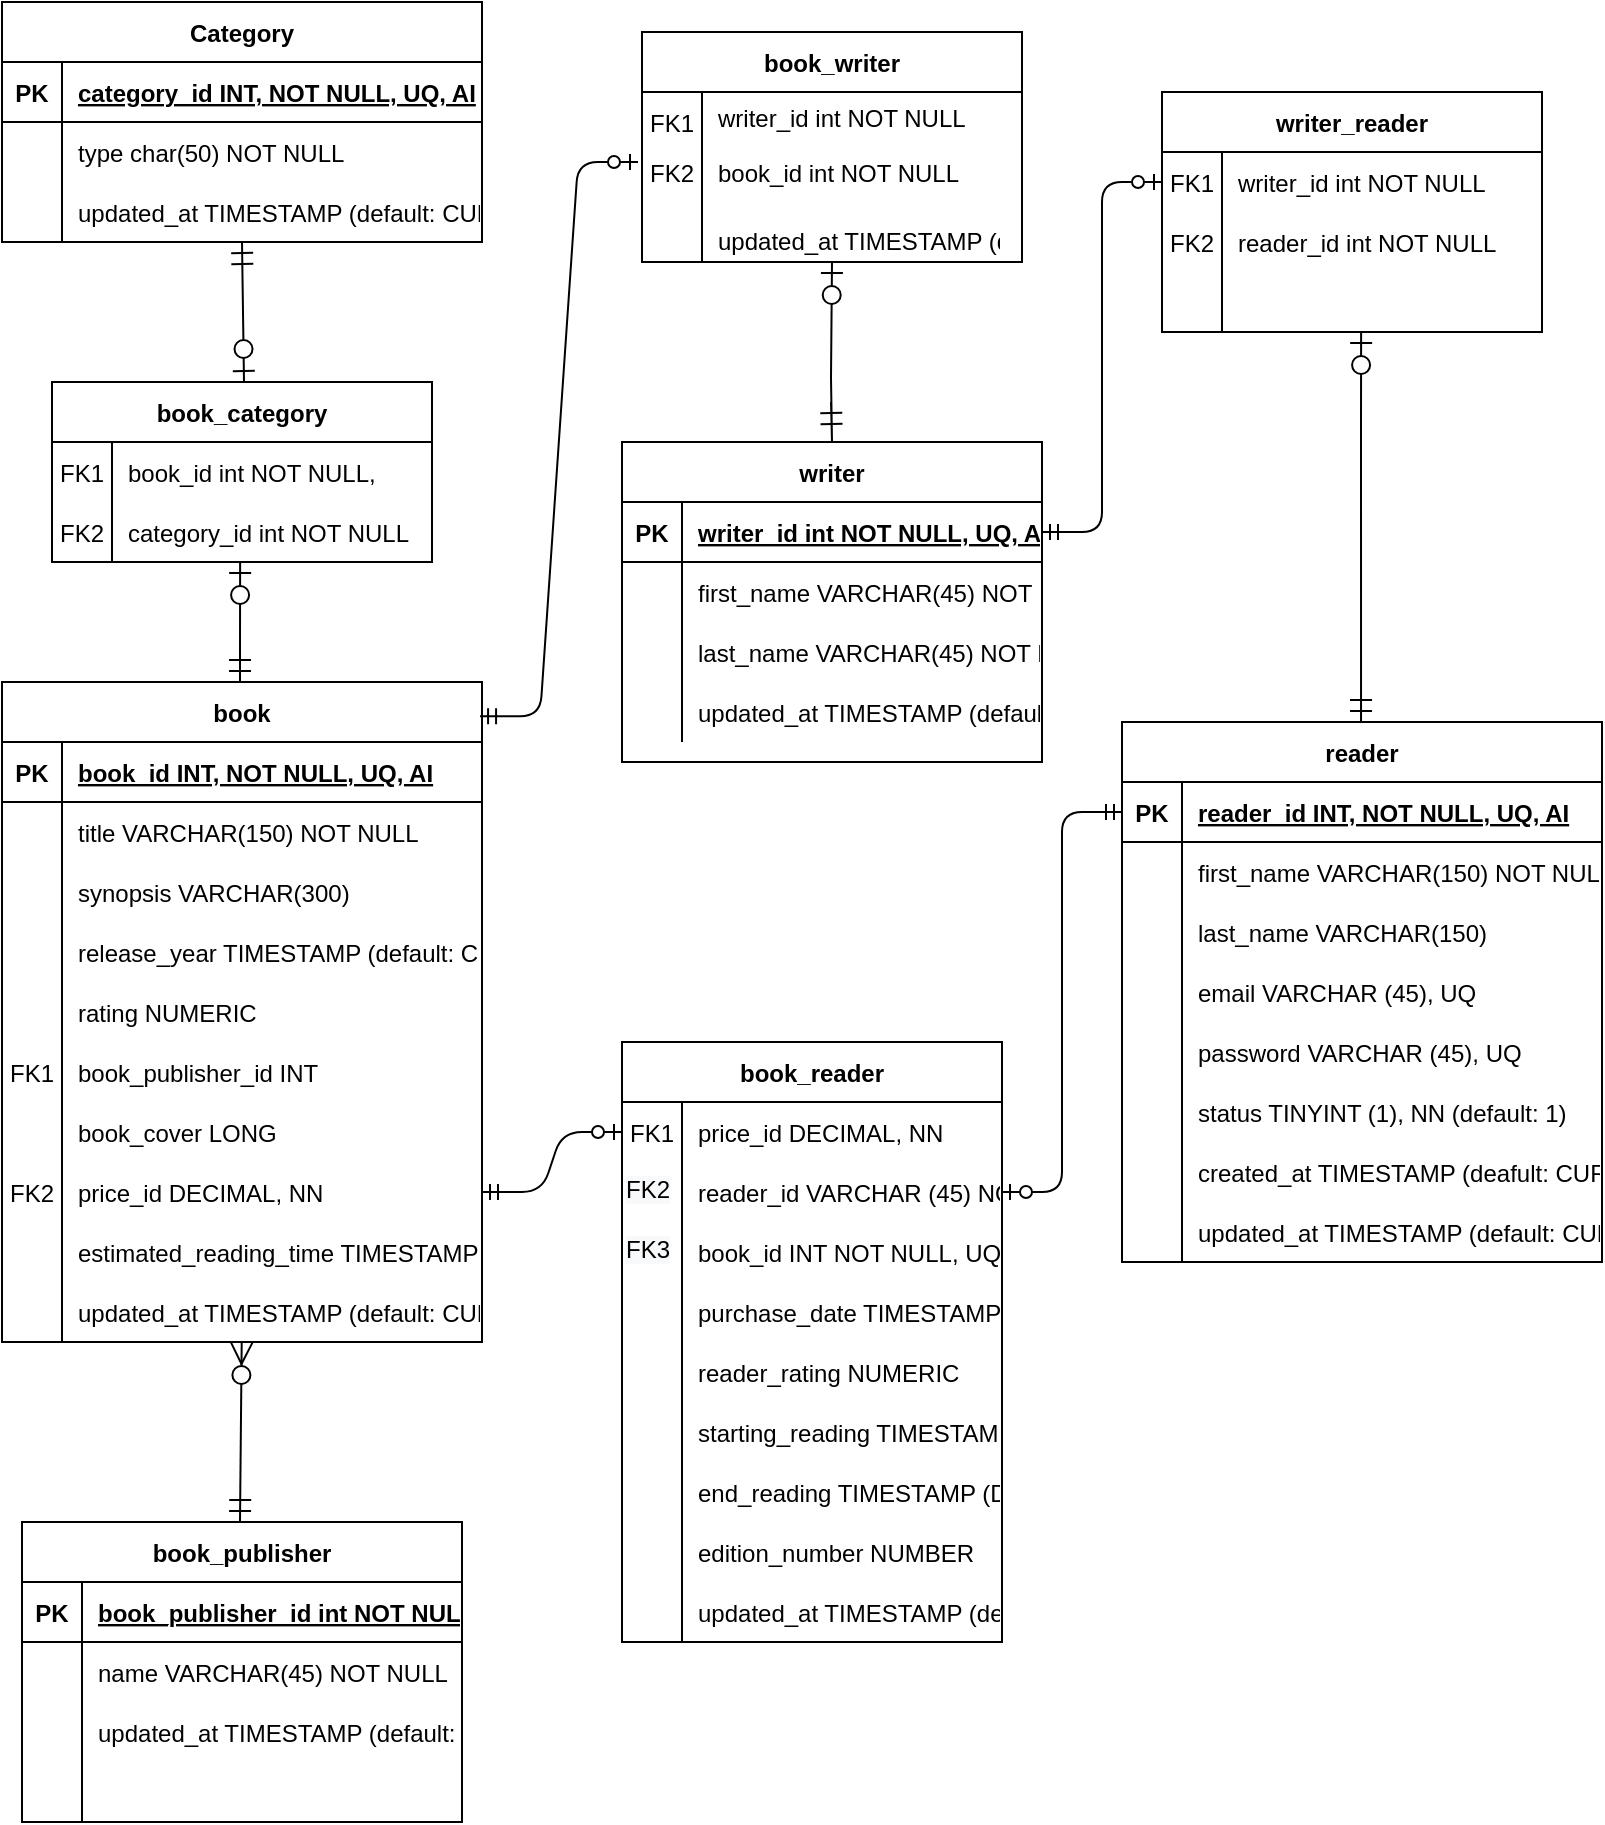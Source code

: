 <mxfile version="14.7.8" type="github">
  <diagram id="R2lEEEUBdFMjLlhIrx00" name="Page-1">
    <mxGraphModel dx="1422" dy="762" grid="1" gridSize="10" guides="1" tooltips="1" connect="1" arrows="1" fold="1" page="1" pageScale="1" pageWidth="850" pageHeight="1100" math="0" shadow="0" extFonts="Permanent Marker^https://fonts.googleapis.com/css?family=Permanent+Marker">
      <root>
        <mxCell id="0" />
        <mxCell id="1" parent="0" />
        <mxCell id="C-vyLk0tnHw3VtMMgP7b-13" value="writer" style="shape=table;startSize=30;container=1;collapsible=1;childLayout=tableLayout;fixedRows=1;rowLines=0;fontStyle=1;align=center;resizeLast=1;" parent="1" vertex="1">
          <mxGeometry x="350" y="260" width="210" height="160" as="geometry" />
        </mxCell>
        <mxCell id="C-vyLk0tnHw3VtMMgP7b-14" value="" style="shape=partialRectangle;collapsible=0;dropTarget=0;pointerEvents=0;fillColor=none;points=[[0,0.5],[1,0.5]];portConstraint=eastwest;top=0;left=0;right=0;bottom=1;" parent="C-vyLk0tnHw3VtMMgP7b-13" vertex="1">
          <mxGeometry y="30" width="210" height="30" as="geometry" />
        </mxCell>
        <mxCell id="C-vyLk0tnHw3VtMMgP7b-15" value="PK" style="shape=partialRectangle;overflow=hidden;connectable=0;fillColor=none;top=0;left=0;bottom=0;right=0;fontStyle=1;" parent="C-vyLk0tnHw3VtMMgP7b-14" vertex="1">
          <mxGeometry width="30" height="30" as="geometry" />
        </mxCell>
        <mxCell id="C-vyLk0tnHw3VtMMgP7b-16" value="writer_id int NOT NULL, UQ, AI" style="shape=partialRectangle;overflow=hidden;connectable=0;fillColor=none;top=0;left=0;bottom=0;right=0;align=left;spacingLeft=6;fontStyle=5;" parent="C-vyLk0tnHw3VtMMgP7b-14" vertex="1">
          <mxGeometry x="30" width="180" height="30" as="geometry" />
        </mxCell>
        <mxCell id="C-vyLk0tnHw3VtMMgP7b-17" value="" style="shape=partialRectangle;collapsible=0;dropTarget=0;pointerEvents=0;fillColor=none;points=[[0,0.5],[1,0.5]];portConstraint=eastwest;top=0;left=0;right=0;bottom=0;" parent="C-vyLk0tnHw3VtMMgP7b-13" vertex="1">
          <mxGeometry y="60" width="210" height="30" as="geometry" />
        </mxCell>
        <mxCell id="C-vyLk0tnHw3VtMMgP7b-18" value="" style="shape=partialRectangle;overflow=hidden;connectable=0;fillColor=none;top=0;left=0;bottom=0;right=0;" parent="C-vyLk0tnHw3VtMMgP7b-17" vertex="1">
          <mxGeometry width="30" height="30" as="geometry" />
        </mxCell>
        <mxCell id="C-vyLk0tnHw3VtMMgP7b-19" value="first_name VARCHAR(45) NOT NULL" style="shape=partialRectangle;overflow=hidden;connectable=0;fillColor=none;top=0;left=0;bottom=0;right=0;align=left;spacingLeft=6;" parent="C-vyLk0tnHw3VtMMgP7b-17" vertex="1">
          <mxGeometry x="30" width="180" height="30" as="geometry" />
        </mxCell>
        <mxCell id="C-vyLk0tnHw3VtMMgP7b-20" value="" style="shape=partialRectangle;collapsible=0;dropTarget=0;pointerEvents=0;fillColor=none;points=[[0,0.5],[1,0.5]];portConstraint=eastwest;top=0;left=0;right=0;bottom=0;" parent="C-vyLk0tnHw3VtMMgP7b-13" vertex="1">
          <mxGeometry y="90" width="210" height="30" as="geometry" />
        </mxCell>
        <mxCell id="C-vyLk0tnHw3VtMMgP7b-21" value="" style="shape=partialRectangle;overflow=hidden;connectable=0;fillColor=none;top=0;left=0;bottom=0;right=0;" parent="C-vyLk0tnHw3VtMMgP7b-20" vertex="1">
          <mxGeometry width="30" height="30" as="geometry" />
        </mxCell>
        <mxCell id="C-vyLk0tnHw3VtMMgP7b-22" value="last_name VARCHAR(45) NOT NULL" style="shape=partialRectangle;overflow=hidden;connectable=0;fillColor=none;top=0;left=0;bottom=0;right=0;align=left;spacingLeft=6;" parent="C-vyLk0tnHw3VtMMgP7b-20" vertex="1">
          <mxGeometry x="30" width="180" height="30" as="geometry" />
        </mxCell>
        <mxCell id="C0fRwAjCjaMEzh7malcR-90" value="" style="shape=partialRectangle;collapsible=0;dropTarget=0;pointerEvents=0;fillColor=none;points=[[0,0.5],[1,0.5]];portConstraint=eastwest;top=0;left=0;right=0;bottom=0;" vertex="1" parent="C-vyLk0tnHw3VtMMgP7b-13">
          <mxGeometry y="120" width="210" height="30" as="geometry" />
        </mxCell>
        <mxCell id="C0fRwAjCjaMEzh7malcR-91" value="" style="shape=partialRectangle;overflow=hidden;connectable=0;fillColor=none;top=0;left=0;bottom=0;right=0;" vertex="1" parent="C0fRwAjCjaMEzh7malcR-90">
          <mxGeometry width="30" height="30" as="geometry" />
        </mxCell>
        <mxCell id="C0fRwAjCjaMEzh7malcR-92" value="updated_at TIMESTAMP (default: CURRENT_TIMESTAMP ON UPDATE CURRENT_TIMESTAMP)" style="shape=partialRectangle;overflow=hidden;connectable=0;fillColor=none;top=0;left=0;bottom=0;right=0;align=left;spacingLeft=6;" vertex="1" parent="C0fRwAjCjaMEzh7malcR-90">
          <mxGeometry x="30" width="180" height="30" as="geometry" />
        </mxCell>
        <mxCell id="C-vyLk0tnHw3VtMMgP7b-23" value="Category" style="shape=table;startSize=30;container=1;collapsible=1;childLayout=tableLayout;fixedRows=1;rowLines=0;fontStyle=1;align=center;resizeLast=1;" parent="1" vertex="1">
          <mxGeometry x="40" y="40" width="240" height="120" as="geometry" />
        </mxCell>
        <mxCell id="C-vyLk0tnHw3VtMMgP7b-24" value="" style="shape=partialRectangle;collapsible=0;dropTarget=0;pointerEvents=0;fillColor=none;points=[[0,0.5],[1,0.5]];portConstraint=eastwest;top=0;left=0;right=0;bottom=1;" parent="C-vyLk0tnHw3VtMMgP7b-23" vertex="1">
          <mxGeometry y="30" width="240" height="30" as="geometry" />
        </mxCell>
        <mxCell id="C-vyLk0tnHw3VtMMgP7b-25" value="PK" style="shape=partialRectangle;overflow=hidden;connectable=0;fillColor=none;top=0;left=0;bottom=0;right=0;fontStyle=1;" parent="C-vyLk0tnHw3VtMMgP7b-24" vertex="1">
          <mxGeometry width="30" height="30" as="geometry" />
        </mxCell>
        <mxCell id="C-vyLk0tnHw3VtMMgP7b-26" value="category_id INT, NOT NULL, UQ, AI" style="shape=partialRectangle;overflow=hidden;connectable=0;fillColor=none;top=0;left=0;bottom=0;right=0;align=left;spacingLeft=6;fontStyle=5;" parent="C-vyLk0tnHw3VtMMgP7b-24" vertex="1">
          <mxGeometry x="30" width="210" height="30" as="geometry" />
        </mxCell>
        <mxCell id="C0fRwAjCjaMEzh7malcR-1" value="" style="shape=partialRectangle;collapsible=0;dropTarget=0;pointerEvents=0;fillColor=none;points=[[0,0.5],[1,0.5]];portConstraint=eastwest;top=0;left=0;right=0;bottom=0;" vertex="1" parent="C-vyLk0tnHw3VtMMgP7b-23">
          <mxGeometry y="60" width="240" height="30" as="geometry" />
        </mxCell>
        <mxCell id="C0fRwAjCjaMEzh7malcR-2" value="" style="shape=partialRectangle;overflow=hidden;connectable=0;fillColor=none;top=0;left=0;bottom=0;right=0;" vertex="1" parent="C0fRwAjCjaMEzh7malcR-1">
          <mxGeometry width="30" height="30" as="geometry" />
        </mxCell>
        <mxCell id="C0fRwAjCjaMEzh7malcR-3" value="type char(50) NOT NULL" style="shape=partialRectangle;overflow=hidden;connectable=0;fillColor=none;top=0;left=0;bottom=0;right=0;align=left;spacingLeft=6;" vertex="1" parent="C0fRwAjCjaMEzh7malcR-1">
          <mxGeometry x="30" width="210" height="30" as="geometry" />
        </mxCell>
        <mxCell id="C-vyLk0tnHw3VtMMgP7b-27" value="" style="shape=partialRectangle;collapsible=0;dropTarget=0;pointerEvents=0;fillColor=none;points=[[0,0.5],[1,0.5]];portConstraint=eastwest;top=0;left=0;right=0;bottom=0;" parent="C-vyLk0tnHw3VtMMgP7b-23" vertex="1">
          <mxGeometry y="90" width="240" height="30" as="geometry" />
        </mxCell>
        <mxCell id="C-vyLk0tnHw3VtMMgP7b-28" value="" style="shape=partialRectangle;overflow=hidden;connectable=0;fillColor=none;top=0;left=0;bottom=0;right=0;" parent="C-vyLk0tnHw3VtMMgP7b-27" vertex="1">
          <mxGeometry width="30" height="30" as="geometry" />
        </mxCell>
        <mxCell id="C-vyLk0tnHw3VtMMgP7b-29" value="updated_at TIMESTAMP (default: CURRENT_TIMESTAMP ON UPDATE CURRENT_TIMESTAMP)" style="shape=partialRectangle;overflow=hidden;connectable=0;fillColor=none;top=0;left=0;bottom=0;right=0;align=left;spacingLeft=6;" parent="C-vyLk0tnHw3VtMMgP7b-27" vertex="1">
          <mxGeometry x="30" width="210" height="30" as="geometry" />
        </mxCell>
        <mxCell id="C0fRwAjCjaMEzh7malcR-4" value="" style="endArrow=ERzeroToOne;startArrow=ERmandOne;endFill=1;startFill=0;exitX=0.516;exitY=1.167;exitDx=0;exitDy=0;exitPerimeter=0;endSize=9;startSize=9;strokeWidth=1;rounded=0;jumpStyle=none;jumpSize=6;targetPerimeterSpacing=1;" edge="1" parent="1">
          <mxGeometry width="100" height="100" relative="1" as="geometry">
            <mxPoint x="160" y="160" as="sourcePoint" />
            <mxPoint x="161" y="230" as="targetPoint" />
          </mxGeometry>
        </mxCell>
        <mxCell id="C0fRwAjCjaMEzh7malcR-5" value="book_category" style="shape=table;startSize=30;container=1;collapsible=1;childLayout=tableLayout;fixedRows=1;rowLines=0;fontStyle=1;align=center;resizeLast=1;" vertex="1" parent="1">
          <mxGeometry x="65" y="230" width="190" height="90" as="geometry" />
        </mxCell>
        <mxCell id="C0fRwAjCjaMEzh7malcR-9" value="" style="shape=partialRectangle;collapsible=0;dropTarget=0;pointerEvents=0;fillColor=none;points=[[0,0.5],[1,0.5]];portConstraint=eastwest;top=0;left=0;right=0;bottom=0;" vertex="1" parent="C0fRwAjCjaMEzh7malcR-5">
          <mxGeometry y="30" width="190" height="30" as="geometry" />
        </mxCell>
        <mxCell id="C0fRwAjCjaMEzh7malcR-10" value="FK1" style="shape=partialRectangle;overflow=hidden;connectable=0;fillColor=none;top=0;left=0;bottom=0;right=0;" vertex="1" parent="C0fRwAjCjaMEzh7malcR-9">
          <mxGeometry width="30" height="30" as="geometry" />
        </mxCell>
        <mxCell id="C0fRwAjCjaMEzh7malcR-11" value="book_id int NOT NULL," style="shape=partialRectangle;overflow=hidden;connectable=0;fillColor=none;top=0;left=0;bottom=0;right=0;align=left;spacingLeft=6;" vertex="1" parent="C0fRwAjCjaMEzh7malcR-9">
          <mxGeometry x="30" width="160" height="30" as="geometry" />
        </mxCell>
        <mxCell id="C0fRwAjCjaMEzh7malcR-12" value="" style="shape=partialRectangle;collapsible=0;dropTarget=0;pointerEvents=0;fillColor=none;points=[[0,0.5],[1,0.5]];portConstraint=eastwest;top=0;left=0;right=0;bottom=0;" vertex="1" parent="C0fRwAjCjaMEzh7malcR-5">
          <mxGeometry y="60" width="190" height="30" as="geometry" />
        </mxCell>
        <mxCell id="C0fRwAjCjaMEzh7malcR-13" value="&#xa;&#xa;&lt;span style=&quot;color: rgb(0, 0, 0); font-family: helvetica; font-size: 12px; font-style: normal; font-weight: 400; letter-spacing: normal; text-align: left; text-indent: 0px; text-transform: none; word-spacing: 0px; background-color: rgb(248, 249, 250); display: inline; float: none;&quot;&gt;category_id int NOT NULL&lt;/span&gt;&#xa;&#xa;" style="shape=partialRectangle;overflow=hidden;connectable=0;fillColor=none;top=0;left=0;bottom=0;right=0;" vertex="1" parent="C0fRwAjCjaMEzh7malcR-12">
          <mxGeometry width="30" height="30" as="geometry" />
        </mxCell>
        <mxCell id="C0fRwAjCjaMEzh7malcR-14" value="category_id int NOT NULL" style="shape=partialRectangle;overflow=hidden;connectable=0;fillColor=none;top=0;left=0;bottom=0;right=0;align=left;spacingLeft=6;" vertex="1" parent="C0fRwAjCjaMEzh7malcR-12">
          <mxGeometry x="30" width="160" height="30" as="geometry" />
        </mxCell>
        <mxCell id="C0fRwAjCjaMEzh7malcR-21" value="FK2" style="shape=partialRectangle;overflow=hidden;connectable=0;fillColor=none;top=0;left=0;bottom=0;right=0;" vertex="1" parent="1">
          <mxGeometry x="65" y="290" width="30" height="30" as="geometry" />
        </mxCell>
        <mxCell id="C0fRwAjCjaMEzh7malcR-22" value="" style="endArrow=ERzeroToOne;startArrow=ERmandOne;endFill=1;startFill=0;endSize=9;startSize=9;strokeWidth=1;rounded=0;jumpStyle=none;jumpSize=6;targetPerimeterSpacing=1;entryX=0.474;entryY=1.067;entryDx=0;entryDy=0;entryPerimeter=0;" edge="1" parent="1">
          <mxGeometry width="100" height="100" relative="1" as="geometry">
            <mxPoint x="159" y="380" as="sourcePoint" />
            <mxPoint x="159.06" y="320.01" as="targetPoint" />
            <Array as="points">
              <mxPoint x="159" y="368" />
            </Array>
          </mxGeometry>
        </mxCell>
        <mxCell id="C0fRwAjCjaMEzh7malcR-30" value="book" style="shape=table;startSize=30;container=1;collapsible=1;childLayout=tableLayout;fixedRows=1;rowLines=0;fontStyle=1;align=center;resizeLast=1;" vertex="1" parent="1">
          <mxGeometry x="40" y="380" width="240" height="330" as="geometry" />
        </mxCell>
        <mxCell id="C0fRwAjCjaMEzh7malcR-31" value="" style="shape=partialRectangle;collapsible=0;dropTarget=0;pointerEvents=0;fillColor=none;points=[[0,0.5],[1,0.5]];portConstraint=eastwest;top=0;left=0;right=0;bottom=1;" vertex="1" parent="C0fRwAjCjaMEzh7malcR-30">
          <mxGeometry y="30" width="240" height="30" as="geometry" />
        </mxCell>
        <mxCell id="C0fRwAjCjaMEzh7malcR-32" value="PK" style="shape=partialRectangle;overflow=hidden;connectable=0;fillColor=none;top=0;left=0;bottom=0;right=0;fontStyle=1;" vertex="1" parent="C0fRwAjCjaMEzh7malcR-31">
          <mxGeometry width="30" height="30" as="geometry" />
        </mxCell>
        <mxCell id="C0fRwAjCjaMEzh7malcR-33" value="book_id INT, NOT NULL, UQ, AI" style="shape=partialRectangle;overflow=hidden;connectable=0;fillColor=none;top=0;left=0;bottom=0;right=0;align=left;spacingLeft=6;fontStyle=5;" vertex="1" parent="C0fRwAjCjaMEzh7malcR-31">
          <mxGeometry x="30" width="210" height="30" as="geometry" />
        </mxCell>
        <mxCell id="C0fRwAjCjaMEzh7malcR-41" value="" style="shape=partialRectangle;collapsible=0;dropTarget=0;pointerEvents=0;fillColor=none;points=[[0,0.5],[1,0.5]];portConstraint=eastwest;top=0;left=0;right=0;bottom=0;" vertex="1" parent="C0fRwAjCjaMEzh7malcR-30">
          <mxGeometry y="60" width="240" height="30" as="geometry" />
        </mxCell>
        <mxCell id="C0fRwAjCjaMEzh7malcR-42" value="" style="shape=partialRectangle;overflow=hidden;connectable=0;fillColor=none;top=0;left=0;bottom=0;right=0;" vertex="1" parent="C0fRwAjCjaMEzh7malcR-41">
          <mxGeometry width="30" height="30" as="geometry" />
        </mxCell>
        <mxCell id="C0fRwAjCjaMEzh7malcR-43" value="title VARCHAR(150) NOT NULL" style="shape=partialRectangle;overflow=hidden;connectable=0;fillColor=none;top=0;left=0;bottom=0;right=0;align=left;spacingLeft=6;" vertex="1" parent="C0fRwAjCjaMEzh7malcR-41">
          <mxGeometry x="30" width="210" height="30" as="geometry" />
        </mxCell>
        <mxCell id="C0fRwAjCjaMEzh7malcR-44" value="" style="shape=partialRectangle;collapsible=0;dropTarget=0;pointerEvents=0;fillColor=none;points=[[0,0.5],[1,0.5]];portConstraint=eastwest;top=0;left=0;right=0;bottom=0;" vertex="1" parent="C0fRwAjCjaMEzh7malcR-30">
          <mxGeometry y="90" width="240" height="30" as="geometry" />
        </mxCell>
        <mxCell id="C0fRwAjCjaMEzh7malcR-45" value="" style="shape=partialRectangle;overflow=hidden;connectable=0;fillColor=none;top=0;left=0;bottom=0;right=0;" vertex="1" parent="C0fRwAjCjaMEzh7malcR-44">
          <mxGeometry width="30" height="30" as="geometry" />
        </mxCell>
        <mxCell id="C0fRwAjCjaMEzh7malcR-46" value="synopsis VARCHAR(300)" style="shape=partialRectangle;overflow=hidden;connectable=0;fillColor=none;top=0;left=0;bottom=0;right=0;align=left;spacingLeft=6;" vertex="1" parent="C0fRwAjCjaMEzh7malcR-44">
          <mxGeometry x="30" width="210" height="30" as="geometry" />
        </mxCell>
        <mxCell id="C0fRwAjCjaMEzh7malcR-47" value="" style="shape=partialRectangle;collapsible=0;dropTarget=0;pointerEvents=0;fillColor=none;points=[[0,0.5],[1,0.5]];portConstraint=eastwest;top=0;left=0;right=0;bottom=0;" vertex="1" parent="C0fRwAjCjaMEzh7malcR-30">
          <mxGeometry y="120" width="240" height="30" as="geometry" />
        </mxCell>
        <mxCell id="C0fRwAjCjaMEzh7malcR-48" value="" style="shape=partialRectangle;overflow=hidden;connectable=0;fillColor=none;top=0;left=0;bottom=0;right=0;" vertex="1" parent="C0fRwAjCjaMEzh7malcR-47">
          <mxGeometry width="30" height="30" as="geometry" />
        </mxCell>
        <mxCell id="C0fRwAjCjaMEzh7malcR-49" value="release_year TIMESTAMP (default: CURRENT_TIMESTAMP)" style="shape=partialRectangle;overflow=hidden;connectable=0;fillColor=none;top=0;left=0;bottom=0;right=0;align=left;spacingLeft=6;" vertex="1" parent="C0fRwAjCjaMEzh7malcR-47">
          <mxGeometry x="30" width="210" height="30" as="geometry" />
        </mxCell>
        <mxCell id="C0fRwAjCjaMEzh7malcR-50" value="" style="shape=partialRectangle;collapsible=0;dropTarget=0;pointerEvents=0;fillColor=none;points=[[0,0.5],[1,0.5]];portConstraint=eastwest;top=0;left=0;right=0;bottom=0;" vertex="1" parent="C0fRwAjCjaMEzh7malcR-30">
          <mxGeometry y="150" width="240" height="30" as="geometry" />
        </mxCell>
        <mxCell id="C0fRwAjCjaMEzh7malcR-51" value="" style="shape=partialRectangle;overflow=hidden;connectable=0;fillColor=none;top=0;left=0;bottom=0;right=0;" vertex="1" parent="C0fRwAjCjaMEzh7malcR-50">
          <mxGeometry width="30" height="30" as="geometry" />
        </mxCell>
        <mxCell id="C0fRwAjCjaMEzh7malcR-52" value="rating NUMERIC" style="shape=partialRectangle;overflow=hidden;connectable=0;fillColor=none;top=0;left=0;bottom=0;right=0;align=left;spacingLeft=6;" vertex="1" parent="C0fRwAjCjaMEzh7malcR-50">
          <mxGeometry x="30" width="210" height="30" as="geometry" />
        </mxCell>
        <mxCell id="C0fRwAjCjaMEzh7malcR-55" value="" style="shape=partialRectangle;collapsible=0;dropTarget=0;pointerEvents=0;fillColor=none;points=[[0,0.5],[1,0.5]];portConstraint=eastwest;top=0;left=0;right=0;bottom=0;" vertex="1" parent="C0fRwAjCjaMEzh7malcR-30">
          <mxGeometry y="180" width="240" height="30" as="geometry" />
        </mxCell>
        <mxCell id="C0fRwAjCjaMEzh7malcR-56" value="" style="shape=partialRectangle;overflow=hidden;connectable=0;fillColor=none;top=0;left=0;bottom=0;right=0;" vertex="1" parent="C0fRwAjCjaMEzh7malcR-55">
          <mxGeometry width="30" height="30" as="geometry" />
        </mxCell>
        <mxCell id="C0fRwAjCjaMEzh7malcR-57" value="book_publisher_id INT" style="shape=partialRectangle;overflow=hidden;connectable=0;fillColor=none;top=0;left=0;bottom=0;right=0;align=left;spacingLeft=6;" vertex="1" parent="C0fRwAjCjaMEzh7malcR-55">
          <mxGeometry x="30" width="210" height="30" as="geometry" />
        </mxCell>
        <mxCell id="C0fRwAjCjaMEzh7malcR-58" value="" style="shape=partialRectangle;collapsible=0;dropTarget=0;pointerEvents=0;fillColor=none;points=[[0,0.5],[1,0.5]];portConstraint=eastwest;top=0;left=0;right=0;bottom=0;" vertex="1" parent="C0fRwAjCjaMEzh7malcR-30">
          <mxGeometry y="210" width="240" height="30" as="geometry" />
        </mxCell>
        <mxCell id="C0fRwAjCjaMEzh7malcR-59" value="" style="shape=partialRectangle;overflow=hidden;connectable=0;fillColor=none;top=0;left=0;bottom=0;right=0;" vertex="1" parent="C0fRwAjCjaMEzh7malcR-58">
          <mxGeometry width="30" height="30" as="geometry" />
        </mxCell>
        <mxCell id="C0fRwAjCjaMEzh7malcR-60" value="book_cover LONG" style="shape=partialRectangle;overflow=hidden;connectable=0;fillColor=none;top=0;left=0;bottom=0;right=0;align=left;spacingLeft=6;" vertex="1" parent="C0fRwAjCjaMEzh7malcR-58">
          <mxGeometry x="30" width="210" height="30" as="geometry" />
        </mxCell>
        <mxCell id="C0fRwAjCjaMEzh7malcR-34" value="" style="shape=partialRectangle;collapsible=0;dropTarget=0;pointerEvents=0;fillColor=none;points=[[0,0.5],[1,0.5]];portConstraint=eastwest;top=0;left=0;right=0;bottom=0;" vertex="1" parent="C0fRwAjCjaMEzh7malcR-30">
          <mxGeometry y="240" width="240" height="30" as="geometry" />
        </mxCell>
        <mxCell id="C0fRwAjCjaMEzh7malcR-35" value="" style="shape=partialRectangle;overflow=hidden;connectable=0;fillColor=none;top=0;left=0;bottom=0;right=0;" vertex="1" parent="C0fRwAjCjaMEzh7malcR-34">
          <mxGeometry width="30" height="30" as="geometry" />
        </mxCell>
        <mxCell id="C0fRwAjCjaMEzh7malcR-36" value="price_id DECIMAL, NN" style="shape=partialRectangle;overflow=hidden;connectable=0;fillColor=none;top=0;left=0;bottom=0;right=0;align=left;spacingLeft=6;" vertex="1" parent="C0fRwAjCjaMEzh7malcR-34">
          <mxGeometry x="30" width="210" height="30" as="geometry" />
        </mxCell>
        <mxCell id="C0fRwAjCjaMEzh7malcR-62" value="" style="shape=partialRectangle;collapsible=0;dropTarget=0;pointerEvents=0;fillColor=none;points=[[0,0.5],[1,0.5]];portConstraint=eastwest;top=0;left=0;right=0;bottom=0;" vertex="1" parent="C0fRwAjCjaMEzh7malcR-30">
          <mxGeometry y="270" width="240" height="30" as="geometry" />
        </mxCell>
        <mxCell id="C0fRwAjCjaMEzh7malcR-63" value="" style="shape=partialRectangle;overflow=hidden;connectable=0;fillColor=none;top=0;left=0;bottom=0;right=0;" vertex="1" parent="C0fRwAjCjaMEzh7malcR-62">
          <mxGeometry width="30" height="30" as="geometry" />
        </mxCell>
        <mxCell id="C0fRwAjCjaMEzh7malcR-64" value="estimated_reading_time TIMESTAMP (default: CURRENT_TIMESTAMP ON UPDATE CURRENT_TIMESTAMP)" style="shape=partialRectangle;overflow=hidden;connectable=0;fillColor=none;top=0;left=0;bottom=0;right=0;align=left;spacingLeft=6;" vertex="1" parent="C0fRwAjCjaMEzh7malcR-62">
          <mxGeometry x="30" width="210" height="30" as="geometry" />
        </mxCell>
        <mxCell id="C0fRwAjCjaMEzh7malcR-37" value="" style="shape=partialRectangle;collapsible=0;dropTarget=0;pointerEvents=0;fillColor=none;points=[[0,0.5],[1,0.5]];portConstraint=eastwest;top=0;left=0;right=0;bottom=0;" vertex="1" parent="C0fRwAjCjaMEzh7malcR-30">
          <mxGeometry y="300" width="240" height="30" as="geometry" />
        </mxCell>
        <mxCell id="C0fRwAjCjaMEzh7malcR-38" value="" style="shape=partialRectangle;overflow=hidden;connectable=0;fillColor=none;top=0;left=0;bottom=0;right=0;" vertex="1" parent="C0fRwAjCjaMEzh7malcR-37">
          <mxGeometry width="30" height="30" as="geometry" />
        </mxCell>
        <mxCell id="C0fRwAjCjaMEzh7malcR-39" value="updated_at TIMESTAMP (default: CURRENT_TIMESTAMP ON UPDATE CURRENT_TIMESTAMP)" style="shape=partialRectangle;overflow=hidden;connectable=0;fillColor=none;top=0;left=0;bottom=0;right=0;align=left;spacingLeft=6;" vertex="1" parent="C0fRwAjCjaMEzh7malcR-37">
          <mxGeometry x="30" width="210" height="30" as="geometry" />
        </mxCell>
        <mxCell id="C0fRwAjCjaMEzh7malcR-54" value="FK1" style="shape=partialRectangle;overflow=hidden;connectable=0;fillColor=none;top=0;left=0;bottom=0;right=0;" vertex="1" parent="1">
          <mxGeometry x="40" y="560" width="30" height="30" as="geometry" />
        </mxCell>
        <mxCell id="C0fRwAjCjaMEzh7malcR-61" value="FK2" style="shape=partialRectangle;overflow=hidden;connectable=0;fillColor=none;top=0;left=0;bottom=0;right=0;" vertex="1" parent="1">
          <mxGeometry x="40" y="620" width="30" height="30" as="geometry" />
        </mxCell>
        <mxCell id="C0fRwAjCjaMEzh7malcR-65" value="" style="edgeStyle=entityRelationEdgeStyle;endArrow=ERzeroToOne;startArrow=ERmandOne;endFill=1;startFill=0;exitX=0.996;exitY=0.052;exitDx=0;exitDy=0;exitPerimeter=0;" edge="1" parent="1" source="C0fRwAjCjaMEzh7malcR-30">
          <mxGeometry width="100" height="100" relative="1" as="geometry">
            <mxPoint x="284" y="399" as="sourcePoint" />
            <mxPoint x="358" y="120" as="targetPoint" />
          </mxGeometry>
        </mxCell>
        <mxCell id="C0fRwAjCjaMEzh7malcR-67" value="&lt;span style=&quot;color: rgb(0 , 0 , 0) ; font-family: &amp;#34;helvetica&amp;#34; ; font-size: 12px ; font-style: normal ; font-weight: 400 ; letter-spacing: normal ; text-align: center ; text-indent: 0px ; text-transform: none ; word-spacing: 0px ; background-color: rgb(248 , 249 , 250) ; display: inline ; float: none&quot;&gt;FK2&lt;/span&gt;" style="text;whiteSpace=wrap;html=1;" vertex="1" parent="1">
          <mxGeometry x="350" y="620" width="30" height="30" as="geometry" />
        </mxCell>
        <mxCell id="C0fRwAjCjaMEzh7malcR-68" value="&lt;span style=&quot;color: rgb(0 , 0 , 0) ; font-family: &amp;#34;helvetica&amp;#34; ; font-size: 12px ; font-style: normal ; font-weight: 400 ; letter-spacing: normal ; text-align: center ; text-indent: 0px ; text-transform: none ; word-spacing: 0px ; background-color: rgb(248 , 249 , 250) ; display: inline ; float: none&quot;&gt;FK3&lt;/span&gt;" style="text;whiteSpace=wrap;html=1;" vertex="1" parent="1">
          <mxGeometry x="350" y="650" width="30" height="30" as="geometry" />
        </mxCell>
        <mxCell id="C0fRwAjCjaMEzh7malcR-74" value="book_writer" style="shape=table;startSize=30;container=1;collapsible=1;childLayout=tableLayout;fixedRows=1;rowLines=0;fontStyle=1;align=center;resizeLast=1;" vertex="1" parent="1">
          <mxGeometry x="360" y="55" width="190" height="115" as="geometry">
            <mxRectangle x="360" y="55" width="100" height="30" as="alternateBounds" />
          </mxGeometry>
        </mxCell>
        <mxCell id="C0fRwAjCjaMEzh7malcR-75" value="" style="shape=partialRectangle;collapsible=0;dropTarget=0;pointerEvents=0;fillColor=none;points=[[0,0.5],[1,0.5]];portConstraint=eastwest;top=0;left=0;right=0;bottom=0;" vertex="1" parent="C0fRwAjCjaMEzh7malcR-74">
          <mxGeometry y="30" width="190" height="25" as="geometry" />
        </mxCell>
        <mxCell id="C0fRwAjCjaMEzh7malcR-76" value="" style="shape=partialRectangle;overflow=hidden;connectable=0;fillColor=none;top=0;left=0;bottom=0;right=0;" vertex="1" parent="C0fRwAjCjaMEzh7malcR-75">
          <mxGeometry width="30" height="25" as="geometry" />
        </mxCell>
        <mxCell id="C0fRwAjCjaMEzh7malcR-77" value="writer_id int NOT NULL" style="shape=partialRectangle;overflow=hidden;connectable=0;fillColor=none;top=0;left=0;bottom=0;right=0;align=left;spacingLeft=6;" vertex="1" parent="C0fRwAjCjaMEzh7malcR-75">
          <mxGeometry x="30" width="160" height="25" as="geometry" />
        </mxCell>
        <mxCell id="C0fRwAjCjaMEzh7malcR-78" value="" style="shape=partialRectangle;collapsible=0;dropTarget=0;pointerEvents=0;fillColor=none;points=[[0,0.5],[1,0.5]];portConstraint=eastwest;top=0;left=0;right=0;bottom=0;" vertex="1" parent="C0fRwAjCjaMEzh7malcR-74">
          <mxGeometry y="55" width="190" height="30" as="geometry" />
        </mxCell>
        <mxCell id="C0fRwAjCjaMEzh7malcR-79" value="&#xa;&#xa;&lt;span style=&quot;color: rgb(0, 0, 0); font-family: helvetica; font-size: 12px; font-style: normal; font-weight: 400; letter-spacing: normal; text-align: left; text-indent: 0px; text-transform: none; word-spacing: 0px; background-color: rgb(248, 249, 250); display: inline; float: none;&quot;&gt;category_id int NOT NULL&lt;/span&gt;&#xa;&#xa;" style="shape=partialRectangle;overflow=hidden;connectable=0;fillColor=none;top=0;left=0;bottom=0;right=0;" vertex="1" parent="C0fRwAjCjaMEzh7malcR-78">
          <mxGeometry width="30" height="30" as="geometry" />
        </mxCell>
        <mxCell id="C0fRwAjCjaMEzh7malcR-80" value="book_id int NOT NULL" style="shape=partialRectangle;overflow=hidden;connectable=0;fillColor=none;top=0;left=0;bottom=0;right=0;align=left;spacingLeft=6;" vertex="1" parent="C0fRwAjCjaMEzh7malcR-78">
          <mxGeometry x="30" width="160" height="30" as="geometry" />
        </mxCell>
        <mxCell id="C0fRwAjCjaMEzh7malcR-82" value="" style="shape=partialRectangle;collapsible=0;dropTarget=0;pointerEvents=0;fillColor=none;points=[[0,0.5],[1,0.5]];portConstraint=eastwest;top=0;left=0;right=0;bottom=0;" vertex="1" parent="C0fRwAjCjaMEzh7malcR-74">
          <mxGeometry y="85" width="190" height="30" as="geometry" />
        </mxCell>
        <mxCell id="C0fRwAjCjaMEzh7malcR-83" value="&#xa;&#xa;&lt;span style=&quot;color: rgb(0, 0, 0); font-family: helvetica; font-size: 12px; font-style: normal; font-weight: 400; letter-spacing: normal; text-align: left; text-indent: 0px; text-transform: none; word-spacing: 0px; background-color: rgb(248, 249, 250); display: inline; float: none;&quot;&gt;category_id int NOT NULL&lt;/span&gt;&#xa;&#xa;" style="shape=partialRectangle;overflow=hidden;connectable=0;fillColor=none;top=0;left=0;bottom=0;right=0;" vertex="1" parent="C0fRwAjCjaMEzh7malcR-82">
          <mxGeometry width="30" height="30" as="geometry" />
        </mxCell>
        <mxCell id="C0fRwAjCjaMEzh7malcR-84" value="" style="shape=partialRectangle;overflow=hidden;connectable=0;fillColor=none;top=0;left=0;bottom=0;right=0;align=left;spacingLeft=6;" vertex="1" parent="C0fRwAjCjaMEzh7malcR-82">
          <mxGeometry x="30" width="160" height="30" as="geometry" />
        </mxCell>
        <mxCell id="C0fRwAjCjaMEzh7malcR-88" value="updated_at TIMESTAMP (default: CURRENT_TIMESTAMP ON UPDATE CURRENT_TIMESTAMP)" style="shape=partialRectangle;overflow=hidden;connectable=0;fillColor=none;top=0;left=0;bottom=0;right=0;align=left;spacingLeft=6;" vertex="1" parent="1">
          <mxGeometry x="390" y="144" width="150" height="30" as="geometry" />
        </mxCell>
        <mxCell id="C0fRwAjCjaMEzh7malcR-89" value="" style="endArrow=ERzeroToOne;startArrow=ERmandOne;endFill=1;startFill=0;endSize=9;startSize=9;strokeWidth=1;rounded=0;jumpStyle=none;jumpSize=6;targetPerimeterSpacing=1;" edge="1" parent="1">
          <mxGeometry width="100" height="100" relative="1" as="geometry">
            <mxPoint x="454.5" y="239.99" as="sourcePoint" />
            <mxPoint x="455" y="170" as="targetPoint" />
            <Array as="points">
              <mxPoint x="455" y="260" />
              <mxPoint x="454.5" y="227.99" />
            </Array>
          </mxGeometry>
        </mxCell>
        <mxCell id="C0fRwAjCjaMEzh7malcR-124" value="" style="edgeStyle=entityRelationEdgeStyle;endArrow=ERzeroToOne;startArrow=ERmandOne;endFill=1;startFill=0;exitX=1;exitY=0.5;exitDx=0;exitDy=0;entryX=0;entryY=0.5;entryDx=0;entryDy=0;" edge="1" parent="1" source="C0fRwAjCjaMEzh7malcR-34" target="C0fRwAjCjaMEzh7malcR-126">
          <mxGeometry width="100" height="100" relative="1" as="geometry">
            <mxPoint x="280.0" y="686.08" as="sourcePoint" />
            <mxPoint x="345" y="575" as="targetPoint" />
          </mxGeometry>
        </mxCell>
        <mxCell id="C0fRwAjCjaMEzh7malcR-125" value="book_reader" style="shape=table;startSize=30;container=1;collapsible=1;childLayout=tableLayout;fixedRows=1;rowLines=0;fontStyle=1;align=center;resizeLast=1;" vertex="1" parent="1">
          <mxGeometry x="350" y="560" width="190" height="300" as="geometry">
            <mxRectangle x="350" y="560" width="100" height="30" as="alternateBounds" />
          </mxGeometry>
        </mxCell>
        <mxCell id="C0fRwAjCjaMEzh7malcR-126" value="" style="shape=partialRectangle;collapsible=0;dropTarget=0;pointerEvents=0;fillColor=none;points=[[0,0.5],[1,0.5]];portConstraint=eastwest;top=0;left=0;right=0;bottom=0;" vertex="1" parent="C0fRwAjCjaMEzh7malcR-125">
          <mxGeometry y="30" width="190" height="30" as="geometry" />
        </mxCell>
        <mxCell id="C0fRwAjCjaMEzh7malcR-127" value="FK1" style="shape=partialRectangle;overflow=hidden;connectable=0;fillColor=none;top=0;left=0;bottom=0;right=0;" vertex="1" parent="C0fRwAjCjaMEzh7malcR-126">
          <mxGeometry width="30" height="30" as="geometry" />
        </mxCell>
        <mxCell id="C0fRwAjCjaMEzh7malcR-128" value="price_id DECIMAL, NN" style="shape=partialRectangle;overflow=hidden;connectable=0;fillColor=none;top=0;left=0;bottom=0;right=0;align=left;spacingLeft=6;" vertex="1" parent="C0fRwAjCjaMEzh7malcR-126">
          <mxGeometry x="30" width="160" height="30" as="geometry" />
        </mxCell>
        <mxCell id="C0fRwAjCjaMEzh7malcR-129" value="" style="shape=partialRectangle;collapsible=0;dropTarget=0;pointerEvents=0;fillColor=none;points=[[0,0.5],[1,0.5]];portConstraint=eastwest;top=0;left=0;right=0;bottom=0;" vertex="1" parent="C0fRwAjCjaMEzh7malcR-125">
          <mxGeometry y="60" width="190" height="30" as="geometry" />
        </mxCell>
        <mxCell id="C0fRwAjCjaMEzh7malcR-130" value="&#xa;&#xa;&lt;span style=&quot;color: rgb(0, 0, 0); font-family: helvetica; font-size: 12px; font-style: normal; font-weight: 400; letter-spacing: normal; text-align: left; text-indent: 0px; text-transform: none; word-spacing: 0px; background-color: rgb(248, 249, 250); display: inline; float: none;&quot;&gt;category_id int NOT NULL&lt;/span&gt;&#xa;&#xa;" style="shape=partialRectangle;overflow=hidden;connectable=0;fillColor=none;top=0;left=0;bottom=0;right=0;" vertex="1" parent="C0fRwAjCjaMEzh7malcR-129">
          <mxGeometry width="30" height="30" as="geometry" />
        </mxCell>
        <mxCell id="C0fRwAjCjaMEzh7malcR-131" value="reader_id VARCHAR (45) NOT NULL" style="shape=partialRectangle;overflow=hidden;connectable=0;fillColor=none;top=0;left=0;bottom=0;right=0;align=left;spacingLeft=6;" vertex="1" parent="C0fRwAjCjaMEzh7malcR-129">
          <mxGeometry x="30" width="160" height="30" as="geometry" />
        </mxCell>
        <mxCell id="C0fRwAjCjaMEzh7malcR-153" value="" style="shape=partialRectangle;collapsible=0;dropTarget=0;pointerEvents=0;fillColor=none;points=[[0,0.5],[1,0.5]];portConstraint=eastwest;top=0;left=0;right=0;bottom=0;" vertex="1" parent="C0fRwAjCjaMEzh7malcR-125">
          <mxGeometry y="90" width="190" height="30" as="geometry" />
        </mxCell>
        <mxCell id="C0fRwAjCjaMEzh7malcR-154" value="&#xa;&#xa;&lt;span style=&quot;color: rgb(0, 0, 0); font-family: helvetica; font-size: 12px; font-style: normal; font-weight: 400; letter-spacing: normal; text-align: left; text-indent: 0px; text-transform: none; word-spacing: 0px; background-color: rgb(248, 249, 250); display: inline; float: none;&quot;&gt;category_id int NOT NULL&lt;/span&gt;&#xa;&#xa;" style="shape=partialRectangle;overflow=hidden;connectable=0;fillColor=none;top=0;left=0;bottom=0;right=0;" vertex="1" parent="C0fRwAjCjaMEzh7malcR-153">
          <mxGeometry width="30" height="30" as="geometry" />
        </mxCell>
        <mxCell id="C0fRwAjCjaMEzh7malcR-155" value="book_id INT NOT NULL, UQ, AI" style="shape=partialRectangle;overflow=hidden;connectable=0;fillColor=none;top=0;left=0;bottom=0;right=0;align=left;spacingLeft=6;" vertex="1" parent="C0fRwAjCjaMEzh7malcR-153">
          <mxGeometry x="30" width="160" height="30" as="geometry" />
        </mxCell>
        <mxCell id="C0fRwAjCjaMEzh7malcR-135" value="" style="shape=partialRectangle;collapsible=0;dropTarget=0;pointerEvents=0;fillColor=none;points=[[0,0.5],[1,0.5]];portConstraint=eastwest;top=0;left=0;right=0;bottom=0;" vertex="1" parent="C0fRwAjCjaMEzh7malcR-125">
          <mxGeometry y="120" width="190" height="30" as="geometry" />
        </mxCell>
        <mxCell id="C0fRwAjCjaMEzh7malcR-136" value="&#xa;&#xa;&lt;span style=&quot;color: rgb(0, 0, 0); font-family: helvetica; font-size: 12px; font-style: normal; font-weight: 400; letter-spacing: normal; text-align: left; text-indent: 0px; text-transform: none; word-spacing: 0px; background-color: rgb(248, 249, 250); display: inline; float: none;&quot;&gt;category_id int NOT NULL&lt;/span&gt;&#xa;&#xa;" style="shape=partialRectangle;overflow=hidden;connectable=0;fillColor=none;top=0;left=0;bottom=0;right=0;" vertex="1" parent="C0fRwAjCjaMEzh7malcR-135">
          <mxGeometry width="30" height="30" as="geometry" />
        </mxCell>
        <mxCell id="C0fRwAjCjaMEzh7malcR-137" value="purchase_date TIMESTAMP (default: NULL)" style="shape=partialRectangle;overflow=hidden;connectable=0;fillColor=none;top=0;left=0;bottom=0;right=0;align=left;spacingLeft=6;" vertex="1" parent="C0fRwAjCjaMEzh7malcR-135">
          <mxGeometry x="30" width="160" height="30" as="geometry" />
        </mxCell>
        <mxCell id="C0fRwAjCjaMEzh7malcR-138" value="" style="shape=partialRectangle;collapsible=0;dropTarget=0;pointerEvents=0;fillColor=none;points=[[0,0.5],[1,0.5]];portConstraint=eastwest;top=0;left=0;right=0;bottom=0;" vertex="1" parent="C0fRwAjCjaMEzh7malcR-125">
          <mxGeometry y="150" width="190" height="30" as="geometry" />
        </mxCell>
        <mxCell id="C0fRwAjCjaMEzh7malcR-139" value="&#xa;&#xa;&lt;span style=&quot;color: rgb(0, 0, 0); font-family: helvetica; font-size: 12px; font-style: normal; font-weight: 400; letter-spacing: normal; text-align: left; text-indent: 0px; text-transform: none; word-spacing: 0px; background-color: rgb(248, 249, 250); display: inline; float: none;&quot;&gt;category_id int NOT NULL&lt;/span&gt;&#xa;&#xa;" style="shape=partialRectangle;overflow=hidden;connectable=0;fillColor=none;top=0;left=0;bottom=0;right=0;" vertex="1" parent="C0fRwAjCjaMEzh7malcR-138">
          <mxGeometry width="30" height="30" as="geometry" />
        </mxCell>
        <mxCell id="C0fRwAjCjaMEzh7malcR-140" value="reader_rating NUMERIC" style="shape=partialRectangle;overflow=hidden;connectable=0;fillColor=none;top=0;left=0;bottom=0;right=0;align=left;spacingLeft=6;" vertex="1" parent="C0fRwAjCjaMEzh7malcR-138">
          <mxGeometry x="30" width="160" height="30" as="geometry" />
        </mxCell>
        <mxCell id="C0fRwAjCjaMEzh7malcR-144" value="" style="shape=partialRectangle;collapsible=0;dropTarget=0;pointerEvents=0;fillColor=none;points=[[0,0.5],[1,0.5]];portConstraint=eastwest;top=0;left=0;right=0;bottom=0;" vertex="1" parent="C0fRwAjCjaMEzh7malcR-125">
          <mxGeometry y="180" width="190" height="30" as="geometry" />
        </mxCell>
        <mxCell id="C0fRwAjCjaMEzh7malcR-145" value="&#xa;&#xa;&lt;span style=&quot;color: rgb(0, 0, 0); font-family: helvetica; font-size: 12px; font-style: normal; font-weight: 400; letter-spacing: normal; text-align: left; text-indent: 0px; text-transform: none; word-spacing: 0px; background-color: rgb(248, 249, 250); display: inline; float: none;&quot;&gt;category_id int NOT NULL&lt;/span&gt;&#xa;&#xa;" style="shape=partialRectangle;overflow=hidden;connectable=0;fillColor=none;top=0;left=0;bottom=0;right=0;" vertex="1" parent="C0fRwAjCjaMEzh7malcR-144">
          <mxGeometry width="30" height="30" as="geometry" />
        </mxCell>
        <mxCell id="C0fRwAjCjaMEzh7malcR-146" value="starting_reading TIMESTAMP (default: CURRENTTIMESTAMP)" style="shape=partialRectangle;overflow=hidden;connectable=0;fillColor=none;top=0;left=0;bottom=0;right=0;align=left;spacingLeft=6;" vertex="1" parent="C0fRwAjCjaMEzh7malcR-144">
          <mxGeometry x="30" width="160" height="30" as="geometry" />
        </mxCell>
        <mxCell id="C0fRwAjCjaMEzh7malcR-141" value="" style="shape=partialRectangle;collapsible=0;dropTarget=0;pointerEvents=0;fillColor=none;points=[[0,0.5],[1,0.5]];portConstraint=eastwest;top=0;left=0;right=0;bottom=0;" vertex="1" parent="C0fRwAjCjaMEzh7malcR-125">
          <mxGeometry y="210" width="190" height="30" as="geometry" />
        </mxCell>
        <mxCell id="C0fRwAjCjaMEzh7malcR-142" value="&#xa;&#xa;&lt;span style=&quot;color: rgb(0, 0, 0); font-family: helvetica; font-size: 12px; font-style: normal; font-weight: 400; letter-spacing: normal; text-align: left; text-indent: 0px; text-transform: none; word-spacing: 0px; background-color: rgb(248, 249, 250); display: inline; float: none;&quot;&gt;category_id int NOT NULL&lt;/span&gt;&#xa;&#xa;" style="shape=partialRectangle;overflow=hidden;connectable=0;fillColor=none;top=0;left=0;bottom=0;right=0;" vertex="1" parent="C0fRwAjCjaMEzh7malcR-141">
          <mxGeometry width="30" height="30" as="geometry" />
        </mxCell>
        <mxCell id="C0fRwAjCjaMEzh7malcR-143" value="end_reading TIMESTAMP (Default: CURRENTE TIMESTAMP)" style="shape=partialRectangle;overflow=hidden;connectable=0;fillColor=none;top=0;left=0;bottom=0;right=0;align=left;spacingLeft=6;" vertex="1" parent="C0fRwAjCjaMEzh7malcR-141">
          <mxGeometry x="30" width="160" height="30" as="geometry" />
        </mxCell>
        <mxCell id="C0fRwAjCjaMEzh7malcR-147" value="" style="shape=partialRectangle;collapsible=0;dropTarget=0;pointerEvents=0;fillColor=none;points=[[0,0.5],[1,0.5]];portConstraint=eastwest;top=0;left=0;right=0;bottom=0;" vertex="1" parent="C0fRwAjCjaMEzh7malcR-125">
          <mxGeometry y="240" width="190" height="30" as="geometry" />
        </mxCell>
        <mxCell id="C0fRwAjCjaMEzh7malcR-148" value="&#xa;&#xa;&lt;span style=&quot;color: rgb(0, 0, 0); font-family: helvetica; font-size: 12px; font-style: normal; font-weight: 400; letter-spacing: normal; text-align: left; text-indent: 0px; text-transform: none; word-spacing: 0px; background-color: rgb(248, 249, 250); display: inline; float: none;&quot;&gt;category_id int NOT NULL&lt;/span&gt;&#xa;&#xa;" style="shape=partialRectangle;overflow=hidden;connectable=0;fillColor=none;top=0;left=0;bottom=0;right=0;" vertex="1" parent="C0fRwAjCjaMEzh7malcR-147">
          <mxGeometry width="30" height="30" as="geometry" />
        </mxCell>
        <mxCell id="C0fRwAjCjaMEzh7malcR-149" value="edition_number NUMBER" style="shape=partialRectangle;overflow=hidden;connectable=0;fillColor=none;top=0;left=0;bottom=0;right=0;align=left;spacingLeft=6;" vertex="1" parent="C0fRwAjCjaMEzh7malcR-147">
          <mxGeometry x="30" width="160" height="30" as="geometry" />
        </mxCell>
        <mxCell id="C0fRwAjCjaMEzh7malcR-132" value="" style="shape=partialRectangle;collapsible=0;dropTarget=0;pointerEvents=0;fillColor=none;points=[[0,0.5],[1,0.5]];portConstraint=eastwest;top=0;left=0;right=0;bottom=0;" vertex="1" parent="C0fRwAjCjaMEzh7malcR-125">
          <mxGeometry y="270" width="190" height="30" as="geometry" />
        </mxCell>
        <mxCell id="C0fRwAjCjaMEzh7malcR-133" value="&#xa;&#xa;&lt;span style=&quot;color: rgb(0, 0, 0); font-family: helvetica; font-size: 12px; font-style: normal; font-weight: 400; letter-spacing: normal; text-align: left; text-indent: 0px; text-transform: none; word-spacing: 0px; background-color: rgb(248, 249, 250); display: inline; float: none;&quot;&gt;category_id int NOT NULL&lt;/span&gt;&#xa;&#xa;" style="shape=partialRectangle;overflow=hidden;connectable=0;fillColor=none;top=0;left=0;bottom=0;right=0;" vertex="1" parent="C0fRwAjCjaMEzh7malcR-132">
          <mxGeometry width="30" height="30" as="geometry" />
        </mxCell>
        <mxCell id="C0fRwAjCjaMEzh7malcR-134" value="updated_at TIMESTAMP (default: CURRENT_TIMESTAMP ON UPDATE CURRENT_TIMESTAMP)" style="shape=partialRectangle;overflow=hidden;connectable=0;fillColor=none;top=0;left=0;bottom=0;right=0;align=left;spacingLeft=6;" vertex="1" parent="C0fRwAjCjaMEzh7malcR-132">
          <mxGeometry x="30" width="160" height="30" as="geometry" />
        </mxCell>
        <mxCell id="C0fRwAjCjaMEzh7malcR-156" value="writer_reader" style="shape=table;startSize=30;container=1;collapsible=1;childLayout=tableLayout;fixedRows=1;rowLines=0;fontStyle=1;align=center;resizeLast=1;" vertex="1" parent="1">
          <mxGeometry x="620" y="85" width="190" height="120" as="geometry" />
        </mxCell>
        <mxCell id="C0fRwAjCjaMEzh7malcR-157" value="" style="shape=partialRectangle;collapsible=0;dropTarget=0;pointerEvents=0;fillColor=none;points=[[0,0.5],[1,0.5]];portConstraint=eastwest;top=0;left=0;right=0;bottom=0;" vertex="1" parent="C0fRwAjCjaMEzh7malcR-156">
          <mxGeometry y="30" width="190" height="30" as="geometry" />
        </mxCell>
        <mxCell id="C0fRwAjCjaMEzh7malcR-158" value="FK1" style="shape=partialRectangle;overflow=hidden;connectable=0;fillColor=none;top=0;left=0;bottom=0;right=0;" vertex="1" parent="C0fRwAjCjaMEzh7malcR-157">
          <mxGeometry width="30" height="30" as="geometry" />
        </mxCell>
        <mxCell id="C0fRwAjCjaMEzh7malcR-159" value="writer_id int NOT NULL" style="shape=partialRectangle;overflow=hidden;connectable=0;fillColor=none;top=0;left=0;bottom=0;right=0;align=left;spacingLeft=6;" vertex="1" parent="C0fRwAjCjaMEzh7malcR-157">
          <mxGeometry x="30" width="160" height="30" as="geometry" />
        </mxCell>
        <mxCell id="C0fRwAjCjaMEzh7malcR-160" value="" style="shape=partialRectangle;collapsible=0;dropTarget=0;pointerEvents=0;fillColor=none;points=[[0,0.5],[1,0.5]];portConstraint=eastwest;top=0;left=0;right=0;bottom=0;" vertex="1" parent="C0fRwAjCjaMEzh7malcR-156">
          <mxGeometry y="60" width="190" height="30" as="geometry" />
        </mxCell>
        <mxCell id="C0fRwAjCjaMEzh7malcR-161" value="&#xa;&#xa;&lt;span style=&quot;color: rgb(0, 0, 0); font-family: helvetica; font-size: 12px; font-style: normal; font-weight: 400; letter-spacing: normal; text-align: left; text-indent: 0px; text-transform: none; word-spacing: 0px; background-color: rgb(248, 249, 250); display: inline; float: none;&quot;&gt;category_id int NOT NULL&lt;/span&gt;&#xa;&#xa;" style="shape=partialRectangle;overflow=hidden;connectable=0;fillColor=none;top=0;left=0;bottom=0;right=0;" vertex="1" parent="C0fRwAjCjaMEzh7malcR-160">
          <mxGeometry width="30" height="30" as="geometry" />
        </mxCell>
        <mxCell id="C0fRwAjCjaMEzh7malcR-162" value="reader_id int NOT NULL" style="shape=partialRectangle;overflow=hidden;connectable=0;fillColor=none;top=0;left=0;bottom=0;right=0;align=left;spacingLeft=6;" vertex="1" parent="C0fRwAjCjaMEzh7malcR-160">
          <mxGeometry x="30" width="160" height="30" as="geometry" />
        </mxCell>
        <mxCell id="C0fRwAjCjaMEzh7malcR-163" value="" style="shape=partialRectangle;collapsible=0;dropTarget=0;pointerEvents=0;fillColor=none;points=[[0,0.5],[1,0.5]];portConstraint=eastwest;top=0;left=0;right=0;bottom=0;" vertex="1" parent="C0fRwAjCjaMEzh7malcR-156">
          <mxGeometry y="90" width="190" height="30" as="geometry" />
        </mxCell>
        <mxCell id="C0fRwAjCjaMEzh7malcR-164" value="&#xa;&#xa;&lt;span style=&quot;color: rgb(0, 0, 0); font-family: helvetica; font-size: 12px; font-style: normal; font-weight: 400; letter-spacing: normal; text-align: left; text-indent: 0px; text-transform: none; word-spacing: 0px; background-color: rgb(248, 249, 250); display: inline; float: none;&quot;&gt;category_id int NOT NULL&lt;/span&gt;&#xa;&#xa;" style="shape=partialRectangle;overflow=hidden;connectable=0;fillColor=none;top=0;left=0;bottom=0;right=0;" vertex="1" parent="C0fRwAjCjaMEzh7malcR-163">
          <mxGeometry width="30" height="30" as="geometry" />
        </mxCell>
        <mxCell id="C0fRwAjCjaMEzh7malcR-165" value="" style="shape=partialRectangle;overflow=hidden;connectable=0;fillColor=none;top=0;left=0;bottom=0;right=0;align=left;spacingLeft=6;" vertex="1" parent="C0fRwAjCjaMEzh7malcR-163">
          <mxGeometry x="30" width="160" height="30" as="geometry" />
        </mxCell>
        <mxCell id="C0fRwAjCjaMEzh7malcR-166" value="FK2" style="shape=partialRectangle;overflow=hidden;connectable=0;fillColor=none;top=0;left=0;bottom=0;right=0;" vertex="1" parent="1">
          <mxGeometry x="620" y="145" width="30" height="30" as="geometry" />
        </mxCell>
        <mxCell id="C0fRwAjCjaMEzh7malcR-167" value="" style="edgeStyle=entityRelationEdgeStyle;endArrow=ERzeroToOne;startArrow=ERmandOne;endFill=1;startFill=0;exitX=1;exitY=0.5;exitDx=0;exitDy=0;entryX=0;entryY=0.5;entryDx=0;entryDy=0;" edge="1" parent="1" source="C-vyLk0tnHw3VtMMgP7b-14" target="C0fRwAjCjaMEzh7malcR-157">
          <mxGeometry width="100" height="100" relative="1" as="geometry">
            <mxPoint x="560" y="250" as="sourcePoint" />
            <mxPoint x="630" y="220" as="targetPoint" />
          </mxGeometry>
        </mxCell>
        <mxCell id="C0fRwAjCjaMEzh7malcR-168" value="reader" style="shape=table;startSize=30;container=1;collapsible=1;childLayout=tableLayout;fixedRows=1;rowLines=0;fontStyle=1;align=center;resizeLast=1;" vertex="1" parent="1">
          <mxGeometry x="600" y="400" width="240" height="270" as="geometry" />
        </mxCell>
        <mxCell id="C0fRwAjCjaMEzh7malcR-169" value="" style="shape=partialRectangle;collapsible=0;dropTarget=0;pointerEvents=0;fillColor=none;points=[[0,0.5],[1,0.5]];portConstraint=eastwest;top=0;left=0;right=0;bottom=1;" vertex="1" parent="C0fRwAjCjaMEzh7malcR-168">
          <mxGeometry y="30" width="240" height="30" as="geometry" />
        </mxCell>
        <mxCell id="C0fRwAjCjaMEzh7malcR-170" value="PK" style="shape=partialRectangle;overflow=hidden;connectable=0;fillColor=none;top=0;left=0;bottom=0;right=0;fontStyle=1;" vertex="1" parent="C0fRwAjCjaMEzh7malcR-169">
          <mxGeometry width="30" height="30" as="geometry" />
        </mxCell>
        <mxCell id="C0fRwAjCjaMEzh7malcR-171" value="reader_id INT, NOT NULL, UQ, AI" style="shape=partialRectangle;overflow=hidden;connectable=0;fillColor=none;top=0;left=0;bottom=0;right=0;align=left;spacingLeft=6;fontStyle=5;" vertex="1" parent="C0fRwAjCjaMEzh7malcR-169">
          <mxGeometry x="30" width="210" height="30" as="geometry" />
        </mxCell>
        <mxCell id="C0fRwAjCjaMEzh7malcR-172" value="" style="shape=partialRectangle;collapsible=0;dropTarget=0;pointerEvents=0;fillColor=none;points=[[0,0.5],[1,0.5]];portConstraint=eastwest;top=0;left=0;right=0;bottom=0;" vertex="1" parent="C0fRwAjCjaMEzh7malcR-168">
          <mxGeometry y="60" width="240" height="30" as="geometry" />
        </mxCell>
        <mxCell id="C0fRwAjCjaMEzh7malcR-173" value="" style="shape=partialRectangle;overflow=hidden;connectable=0;fillColor=none;top=0;left=0;bottom=0;right=0;" vertex="1" parent="C0fRwAjCjaMEzh7malcR-172">
          <mxGeometry width="30" height="30" as="geometry" />
        </mxCell>
        <mxCell id="C0fRwAjCjaMEzh7malcR-174" value="first_name VARCHAR(150) NOT NULL" style="shape=partialRectangle;overflow=hidden;connectable=0;fillColor=none;top=0;left=0;bottom=0;right=0;align=left;spacingLeft=6;" vertex="1" parent="C0fRwAjCjaMEzh7malcR-172">
          <mxGeometry x="30" width="210" height="30" as="geometry" />
        </mxCell>
        <mxCell id="C0fRwAjCjaMEzh7malcR-175" value="" style="shape=partialRectangle;collapsible=0;dropTarget=0;pointerEvents=0;fillColor=none;points=[[0,0.5],[1,0.5]];portConstraint=eastwest;top=0;left=0;right=0;bottom=0;" vertex="1" parent="C0fRwAjCjaMEzh7malcR-168">
          <mxGeometry y="90" width="240" height="30" as="geometry" />
        </mxCell>
        <mxCell id="C0fRwAjCjaMEzh7malcR-176" value="" style="shape=partialRectangle;overflow=hidden;connectable=0;fillColor=none;top=0;left=0;bottom=0;right=0;" vertex="1" parent="C0fRwAjCjaMEzh7malcR-175">
          <mxGeometry width="30" height="30" as="geometry" />
        </mxCell>
        <mxCell id="C0fRwAjCjaMEzh7malcR-177" value="last_name VARCHAR(150)" style="shape=partialRectangle;overflow=hidden;connectable=0;fillColor=none;top=0;left=0;bottom=0;right=0;align=left;spacingLeft=6;" vertex="1" parent="C0fRwAjCjaMEzh7malcR-175">
          <mxGeometry x="30" width="210" height="30" as="geometry" />
        </mxCell>
        <mxCell id="C0fRwAjCjaMEzh7malcR-178" value="" style="shape=partialRectangle;collapsible=0;dropTarget=0;pointerEvents=0;fillColor=none;points=[[0,0.5],[1,0.5]];portConstraint=eastwest;top=0;left=0;right=0;bottom=0;" vertex="1" parent="C0fRwAjCjaMEzh7malcR-168">
          <mxGeometry y="120" width="240" height="30" as="geometry" />
        </mxCell>
        <mxCell id="C0fRwAjCjaMEzh7malcR-179" value="" style="shape=partialRectangle;overflow=hidden;connectable=0;fillColor=none;top=0;left=0;bottom=0;right=0;" vertex="1" parent="C0fRwAjCjaMEzh7malcR-178">
          <mxGeometry width="30" height="30" as="geometry" />
        </mxCell>
        <mxCell id="C0fRwAjCjaMEzh7malcR-180" value="email VARCHAR (45), UQ" style="shape=partialRectangle;overflow=hidden;connectable=0;fillColor=none;top=0;left=0;bottom=0;right=0;align=left;spacingLeft=6;" vertex="1" parent="C0fRwAjCjaMEzh7malcR-178">
          <mxGeometry x="30" width="210" height="30" as="geometry" />
        </mxCell>
        <mxCell id="C0fRwAjCjaMEzh7malcR-181" value="" style="shape=partialRectangle;collapsible=0;dropTarget=0;pointerEvents=0;fillColor=none;points=[[0,0.5],[1,0.5]];portConstraint=eastwest;top=0;left=0;right=0;bottom=0;" vertex="1" parent="C0fRwAjCjaMEzh7malcR-168">
          <mxGeometry y="150" width="240" height="30" as="geometry" />
        </mxCell>
        <mxCell id="C0fRwAjCjaMEzh7malcR-182" value="" style="shape=partialRectangle;overflow=hidden;connectable=0;fillColor=none;top=0;left=0;bottom=0;right=0;" vertex="1" parent="C0fRwAjCjaMEzh7malcR-181">
          <mxGeometry width="30" height="30" as="geometry" />
        </mxCell>
        <mxCell id="C0fRwAjCjaMEzh7malcR-183" value="password VARCHAR (45), UQ" style="shape=partialRectangle;overflow=hidden;connectable=0;fillColor=none;top=0;left=0;bottom=0;right=0;align=left;spacingLeft=6;" vertex="1" parent="C0fRwAjCjaMEzh7malcR-181">
          <mxGeometry x="30" width="210" height="30" as="geometry" />
        </mxCell>
        <mxCell id="C0fRwAjCjaMEzh7malcR-184" value="" style="shape=partialRectangle;collapsible=0;dropTarget=0;pointerEvents=0;fillColor=none;points=[[0,0.5],[1,0.5]];portConstraint=eastwest;top=0;left=0;right=0;bottom=0;" vertex="1" parent="C0fRwAjCjaMEzh7malcR-168">
          <mxGeometry y="180" width="240" height="30" as="geometry" />
        </mxCell>
        <mxCell id="C0fRwAjCjaMEzh7malcR-185" value="" style="shape=partialRectangle;overflow=hidden;connectable=0;fillColor=none;top=0;left=0;bottom=0;right=0;" vertex="1" parent="C0fRwAjCjaMEzh7malcR-184">
          <mxGeometry width="30" height="30" as="geometry" />
        </mxCell>
        <mxCell id="C0fRwAjCjaMEzh7malcR-186" value="status TINYINT (1), NN (default: 1)" style="shape=partialRectangle;overflow=hidden;connectable=0;fillColor=none;top=0;left=0;bottom=0;right=0;align=left;spacingLeft=6;" vertex="1" parent="C0fRwAjCjaMEzh7malcR-184">
          <mxGeometry x="30" width="210" height="30" as="geometry" />
        </mxCell>
        <mxCell id="C0fRwAjCjaMEzh7malcR-187" value="" style="shape=partialRectangle;collapsible=0;dropTarget=0;pointerEvents=0;fillColor=none;points=[[0,0.5],[1,0.5]];portConstraint=eastwest;top=0;left=0;right=0;bottom=0;" vertex="1" parent="C0fRwAjCjaMEzh7malcR-168">
          <mxGeometry y="210" width="240" height="30" as="geometry" />
        </mxCell>
        <mxCell id="C0fRwAjCjaMEzh7malcR-188" value="" style="shape=partialRectangle;overflow=hidden;connectable=0;fillColor=none;top=0;left=0;bottom=0;right=0;" vertex="1" parent="C0fRwAjCjaMEzh7malcR-187">
          <mxGeometry width="30" height="30" as="geometry" />
        </mxCell>
        <mxCell id="C0fRwAjCjaMEzh7malcR-189" value="created_at TIMESTAMP (deafult: CURRENT_TIMESTAMP)" style="shape=partialRectangle;overflow=hidden;connectable=0;fillColor=none;top=0;left=0;bottom=0;right=0;align=left;spacingLeft=6;" vertex="1" parent="C0fRwAjCjaMEzh7malcR-187">
          <mxGeometry x="30" width="210" height="30" as="geometry" />
        </mxCell>
        <mxCell id="C0fRwAjCjaMEzh7malcR-196" value="" style="shape=partialRectangle;collapsible=0;dropTarget=0;pointerEvents=0;fillColor=none;points=[[0,0.5],[1,0.5]];portConstraint=eastwest;top=0;left=0;right=0;bottom=0;" vertex="1" parent="C0fRwAjCjaMEzh7malcR-168">
          <mxGeometry y="240" width="240" height="30" as="geometry" />
        </mxCell>
        <mxCell id="C0fRwAjCjaMEzh7malcR-197" value="" style="shape=partialRectangle;overflow=hidden;connectable=0;fillColor=none;top=0;left=0;bottom=0;right=0;" vertex="1" parent="C0fRwAjCjaMEzh7malcR-196">
          <mxGeometry width="30" height="30" as="geometry" />
        </mxCell>
        <mxCell id="C0fRwAjCjaMEzh7malcR-198" value="updated_at TIMESTAMP (default: CURRENT_TIMESTAMP ON UPDATE CURRENT_TIMESTAMP)" style="shape=partialRectangle;overflow=hidden;connectable=0;fillColor=none;top=0;left=0;bottom=0;right=0;align=left;spacingLeft=6;" vertex="1" parent="C0fRwAjCjaMEzh7malcR-196">
          <mxGeometry x="30" width="210" height="30" as="geometry" />
        </mxCell>
        <mxCell id="C0fRwAjCjaMEzh7malcR-199" value="" style="endArrow=ERzeroToOne;startArrow=ERmandOne;endFill=1;startFill=0;endSize=9;startSize=9;strokeWidth=1;rounded=0;jumpStyle=none;jumpSize=6;targetPerimeterSpacing=1;entryX=0.474;entryY=1.067;entryDx=0;entryDy=0;entryPerimeter=0;exitX=0.498;exitY=0;exitDx=0;exitDy=0;exitPerimeter=0;" edge="1" parent="1" source="C0fRwAjCjaMEzh7malcR-168">
          <mxGeometry width="100" height="100" relative="1" as="geometry">
            <mxPoint x="719.5" y="264.99" as="sourcePoint" />
            <mxPoint x="719.56" y="205" as="targetPoint" />
            <Array as="points">
              <mxPoint x="719.5" y="252.99" />
            </Array>
          </mxGeometry>
        </mxCell>
        <mxCell id="C0fRwAjCjaMEzh7malcR-200" value="" style="edgeStyle=entityRelationEdgeStyle;endArrow=ERmandOne;startArrow=ERzeroToOne;endFill=0;startFill=1;exitX=1;exitY=0.5;exitDx=0;exitDy=0;entryX=0;entryY=0.5;entryDx=0;entryDy=0;" edge="1" parent="1" source="C0fRwAjCjaMEzh7malcR-129" target="C0fRwAjCjaMEzh7malcR-169">
          <mxGeometry width="100" height="100" relative="1" as="geometry">
            <mxPoint x="620" y="670" as="sourcePoint" />
            <mxPoint x="690" y="640" as="targetPoint" />
          </mxGeometry>
        </mxCell>
        <mxCell id="C0fRwAjCjaMEzh7malcR-201" value="book_publisher" style="shape=table;startSize=30;container=1;collapsible=1;childLayout=tableLayout;fixedRows=1;rowLines=0;fontStyle=1;align=center;resizeLast=1;" vertex="1" parent="1">
          <mxGeometry x="50" y="800" width="220" height="150" as="geometry" />
        </mxCell>
        <mxCell id="C0fRwAjCjaMEzh7malcR-202" value="" style="shape=partialRectangle;collapsible=0;dropTarget=0;pointerEvents=0;fillColor=none;points=[[0,0.5],[1,0.5]];portConstraint=eastwest;top=0;left=0;right=0;bottom=1;" vertex="1" parent="C0fRwAjCjaMEzh7malcR-201">
          <mxGeometry y="30" width="220" height="30" as="geometry" />
        </mxCell>
        <mxCell id="C0fRwAjCjaMEzh7malcR-203" value="PK" style="shape=partialRectangle;overflow=hidden;connectable=0;fillColor=none;top=0;left=0;bottom=0;right=0;fontStyle=1;" vertex="1" parent="C0fRwAjCjaMEzh7malcR-202">
          <mxGeometry width="30" height="30" as="geometry" />
        </mxCell>
        <mxCell id="C0fRwAjCjaMEzh7malcR-204" value="book_publisher_id int NOT NULL, UQ, AI" style="shape=partialRectangle;overflow=hidden;connectable=0;fillColor=none;top=0;left=0;bottom=0;right=0;align=left;spacingLeft=6;fontStyle=5;" vertex="1" parent="C0fRwAjCjaMEzh7malcR-202">
          <mxGeometry x="30" width="190" height="30" as="geometry" />
        </mxCell>
        <mxCell id="C0fRwAjCjaMEzh7malcR-205" value="" style="shape=partialRectangle;collapsible=0;dropTarget=0;pointerEvents=0;fillColor=none;points=[[0,0.5],[1,0.5]];portConstraint=eastwest;top=0;left=0;right=0;bottom=0;" vertex="1" parent="C0fRwAjCjaMEzh7malcR-201">
          <mxGeometry y="60" width="220" height="30" as="geometry" />
        </mxCell>
        <mxCell id="C0fRwAjCjaMEzh7malcR-206" value="" style="shape=partialRectangle;overflow=hidden;connectable=0;fillColor=none;top=0;left=0;bottom=0;right=0;" vertex="1" parent="C0fRwAjCjaMEzh7malcR-205">
          <mxGeometry width="30" height="30" as="geometry" />
        </mxCell>
        <mxCell id="C0fRwAjCjaMEzh7malcR-207" value="name VARCHAR(45) NOT NULL" style="shape=partialRectangle;overflow=hidden;connectable=0;fillColor=none;top=0;left=0;bottom=0;right=0;align=left;spacingLeft=6;" vertex="1" parent="C0fRwAjCjaMEzh7malcR-205">
          <mxGeometry x="30" width="190" height="30" as="geometry" />
        </mxCell>
        <mxCell id="C0fRwAjCjaMEzh7malcR-211" value="" style="shape=partialRectangle;collapsible=0;dropTarget=0;pointerEvents=0;fillColor=none;points=[[0,0.5],[1,0.5]];portConstraint=eastwest;top=0;left=0;right=0;bottom=0;" vertex="1" parent="C0fRwAjCjaMEzh7malcR-201">
          <mxGeometry y="90" width="220" height="30" as="geometry" />
        </mxCell>
        <mxCell id="C0fRwAjCjaMEzh7malcR-212" value="" style="shape=partialRectangle;overflow=hidden;connectable=0;fillColor=none;top=0;left=0;bottom=0;right=0;" vertex="1" parent="C0fRwAjCjaMEzh7malcR-211">
          <mxGeometry width="30" height="30" as="geometry" />
        </mxCell>
        <mxCell id="C0fRwAjCjaMEzh7malcR-213" value="updated_at TIMESTAMP (default: CURRENT_TIMESTAMP ON UPDATE CURRENT_TIMESTAMP)" style="shape=partialRectangle;overflow=hidden;connectable=0;fillColor=none;top=0;left=0;bottom=0;right=0;align=left;spacingLeft=6;" vertex="1" parent="C0fRwAjCjaMEzh7malcR-211">
          <mxGeometry x="30" width="190" height="30" as="geometry" />
        </mxCell>
        <mxCell id="C0fRwAjCjaMEzh7malcR-208" value="" style="shape=partialRectangle;collapsible=0;dropTarget=0;pointerEvents=0;fillColor=none;points=[[0,0.5],[1,0.5]];portConstraint=eastwest;top=0;left=0;right=0;bottom=0;" vertex="1" parent="C0fRwAjCjaMEzh7malcR-201">
          <mxGeometry y="120" width="220" height="30" as="geometry" />
        </mxCell>
        <mxCell id="C0fRwAjCjaMEzh7malcR-209" value="" style="shape=partialRectangle;overflow=hidden;connectable=0;fillColor=none;top=0;left=0;bottom=0;right=0;" vertex="1" parent="C0fRwAjCjaMEzh7malcR-208">
          <mxGeometry width="30" height="30" as="geometry" />
        </mxCell>
        <mxCell id="C0fRwAjCjaMEzh7malcR-210" value="" style="shape=partialRectangle;overflow=hidden;connectable=0;fillColor=none;top=0;left=0;bottom=0;right=0;align=left;spacingLeft=6;" vertex="1" parent="C0fRwAjCjaMEzh7malcR-208">
          <mxGeometry x="30" width="190" height="30" as="geometry" />
        </mxCell>
        <mxCell id="C0fRwAjCjaMEzh7malcR-214" value="" style="endArrow=ERmandOne;startArrow=ERzeroToMany;endFill=0;startFill=1;endSize=9;startSize=9;strokeWidth=1;rounded=0;jumpStyle=none;jumpSize=6;targetPerimeterSpacing=1;" edge="1" parent="1" source="C0fRwAjCjaMEzh7malcR-37">
          <mxGeometry width="100" height="100" relative="1" as="geometry">
            <mxPoint x="250" y="770" as="sourcePoint" />
            <mxPoint x="159" y="800" as="targetPoint" />
            <Array as="points" />
          </mxGeometry>
        </mxCell>
        <mxCell id="C0fRwAjCjaMEzh7malcR-215" value="&#xa;&#xa;&lt;span style=&quot;color: rgb(0, 0, 0); font-family: helvetica; font-size: 12px; font-style: normal; font-weight: 400; letter-spacing: normal; text-align: left; text-indent: 0px; text-transform: none; word-spacing: 0px; background-color: rgb(248, 249, 250); display: inline; float: none;&quot;&gt;category_id int NOT NULL&lt;/span&gt;&#xa;&#xa;" style="shape=partialRectangle;overflow=hidden;connectable=0;fillColor=none;top=0;left=0;bottom=0;right=0;" vertex="1" parent="1">
          <mxGeometry x="360" y="110" width="30" height="30" as="geometry" />
        </mxCell>
        <mxCell id="C0fRwAjCjaMEzh7malcR-216" value="FK1" style="shape=partialRectangle;overflow=hidden;connectable=0;fillColor=none;top=0;left=0;bottom=0;right=0;" vertex="1" parent="1">
          <mxGeometry x="360" y="85" width="30" height="30" as="geometry" />
        </mxCell>
        <mxCell id="C0fRwAjCjaMEzh7malcR-217" value="FK2" style="shape=partialRectangle;overflow=hidden;connectable=0;fillColor=none;top=0;left=0;bottom=0;right=0;" vertex="1" parent="1">
          <mxGeometry x="360" y="110" width="30" height="30" as="geometry" />
        </mxCell>
      </root>
    </mxGraphModel>
  </diagram>
</mxfile>

